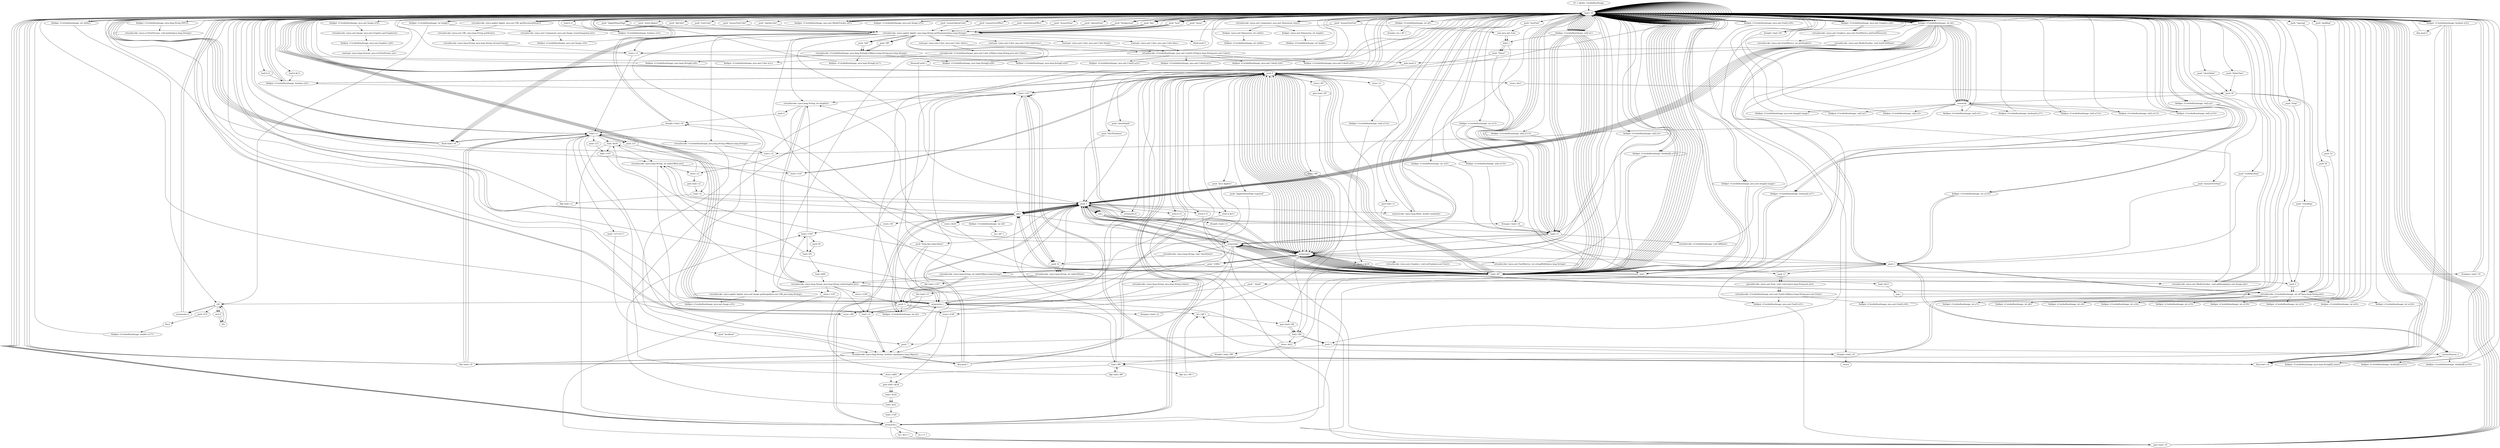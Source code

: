 digraph "" {
    "r0 := @this: CerebellumImage"
    "load.r r0"
    "r0 := @this: CerebellumImage"->"load.r r0";
    "load.r r0"->"load.r r0";
    "virtualinvoke <java.awt.Component: java.awt.Dimension size()>"
    "load.r r0"->"virtualinvoke <java.awt.Component: java.awt.Dimension size()>";
    "fieldget <java.awt.Dimension: int width>"
    "virtualinvoke <java.awt.Component: java.awt.Dimension size()>"->"fieldget <java.awt.Dimension: int width>";
    "fieldput <CerebellumImage: int width>"
    "fieldget <java.awt.Dimension: int width>"->"fieldput <CerebellumImage: int width>";
    "fieldput <CerebellumImage: int width>"->"load.r r0";
    "load.r r0"->"load.r r0";
    "load.r r0"->"virtualinvoke <java.awt.Component: java.awt.Dimension size()>";
    "fieldget <java.awt.Dimension: int height>"
    "virtualinvoke <java.awt.Component: java.awt.Dimension size()>"->"fieldget <java.awt.Dimension: int height>";
    "fieldput <CerebellumImage: int height>"
    "fieldget <java.awt.Dimension: int height>"->"fieldput <CerebellumImage: int height>";
    "fieldput <CerebellumImage: int height>"->"load.r r0";
    "load.r r0"->"load.r r0";
    "load.r r0"->"load.r r0";
    "fieldget <CerebellumImage: int width>"
    "load.r r0"->"fieldget <CerebellumImage: int width>";
    "fieldget <CerebellumImage: int width>"->"load.r r0";
    "fieldget <CerebellumImage: int height>"
    "load.r r0"->"fieldget <CerebellumImage: int height>";
    "virtualinvoke <java.awt.Component: java.awt.Image createImage(int,int)>"
    "fieldget <CerebellumImage: int height>"->"virtualinvoke <java.awt.Component: java.awt.Image createImage(int,int)>";
    "fieldput <CerebellumImage: java.awt.Image a19>"
    "virtualinvoke <java.awt.Component: java.awt.Image createImage(int,int)>"->"fieldput <CerebellumImage: java.awt.Image a19>";
    "fieldput <CerebellumImage: java.awt.Image a19>"->"load.r r0";
    "load.r r0"->"load.r r0";
    "fieldget <CerebellumImage: java.awt.Image a19>"
    "load.r r0"->"fieldget <CerebellumImage: java.awt.Image a19>";
    "virtualinvoke <java.awt.Image: java.awt.Graphics getGraphics()>"
    "fieldget <CerebellumImage: java.awt.Image a19>"->"virtualinvoke <java.awt.Image: java.awt.Graphics getGraphics()>";
    "fieldput <CerebellumImage: java.awt.Graphics a20>"
    "virtualinvoke <java.awt.Image: java.awt.Graphics getGraphics()>"->"fieldput <CerebellumImage: java.awt.Graphics a20>";
    "staticget <java.lang.System: java.io.PrintStream out>"
    "fieldput <CerebellumImage: java.awt.Graphics a20>"->"staticget <java.lang.System: java.io.PrintStream out>";
    "staticget <java.lang.System: java.io.PrintStream out>"->"load.r r0";
    "fieldget <CerebellumImage: java.lang.String INFO>"
    "load.r r0"->"fieldget <CerebellumImage: java.lang.String INFO>";
    "virtualinvoke <java.io.PrintStream: void println(java.lang.String)>"
    "fieldget <CerebellumImage: java.lang.String INFO>"->"virtualinvoke <java.io.PrintStream: void println(java.lang.String)>";
    "virtualinvoke <java.io.PrintStream: void println(java.lang.String)>"->"load.r r0";
    "virtualinvoke <java.applet.Applet: java.net.URL getDocumentBase()>"
    "load.r r0"->"virtualinvoke <java.applet.Applet: java.net.URL getDocumentBase()>";
    "virtualinvoke <java.net.URL: java.lang.String getHost()>"
    "virtualinvoke <java.applet.Applet: java.net.URL getDocumentBase()>"->"virtualinvoke <java.net.URL: java.lang.String getHost()>";
    "virtualinvoke <java.lang.String: java.lang.String toLowerCase()>"
    "virtualinvoke <java.net.URL: java.lang.String getHost()>"->"virtualinvoke <java.lang.String: java.lang.String toLowerCase()>";
    "store.r r1"
    "virtualinvoke <java.lang.String: java.lang.String toLowerCase()>"->"store.r r1";
    "load.r r1"
    "store.r r1"->"load.r r1";
    "ifnull load.r r0"
    "load.r r1"->"ifnull load.r r0";
    "ifnull load.r r0"->"load.r r1";
    "push \"localhost\""
    "load.r r1"->"push \"localhost\"";
    "virtualinvoke <java.lang.String: boolean equals(java.lang.Object)>"
    "push \"localhost\""->"virtualinvoke <java.lang.String: boolean equals(java.lang.Object)>";
    "ifne load.r r0"
    "virtualinvoke <java.lang.String: boolean equals(java.lang.Object)>"->"ifne load.r r0";
    "ifne load.r r0"->"load.r r1";
    "push \"127.0.0.1\""
    "load.r r1"->"push \"127.0.0.1\"";
    "push \"127.0.0.1\""->"virtualinvoke <java.lang.String: boolean equals(java.lang.Object)>";
    "virtualinvoke <java.lang.String: boolean equals(java.lang.Object)>"->"ifne load.r r0";
    "ifne load.r r0"->"load.r r1";
    "push \"\""
    "load.r r1"->"push \"\"";
    "push \"\""->"virtualinvoke <java.lang.String: boolean equals(java.lang.Object)>";
    "ifeq load.r r0"
    "virtualinvoke <java.lang.String: boolean equals(java.lang.Object)>"->"ifeq load.r r0";
    "ifeq load.r r0"->"load.r r0";
    "push 0"
    "load.r r0"->"push 0";
    "fieldput <CerebellumImage: boolean a32>"
    "push 0"->"fieldput <CerebellumImage: boolean a32>";
    "fieldput <CerebellumImage: boolean a32>"->"load.r r0";
    "push \"key\""
    "load.r r0"->"push \"key\"";
    "virtualinvoke <java.applet.Applet: java.lang.String getParameter(java.lang.String)>"
    "push \"key\""->"virtualinvoke <java.applet.Applet: java.lang.String getParameter(java.lang.String)>";
    "virtualinvoke <java.applet.Applet: java.lang.String getParameter(java.lang.String)>"->"ifnull load.r r0";
    "ifnull load.r r0"->"load.r r0";
    "load.r r0"->"load.r r1";
    "virtualinvoke <CerebellumImage: java.lang.String a98(java.lang.String)>"
    "load.r r1"->"virtualinvoke <CerebellumImage: java.lang.String a98(java.lang.String)>";
    "store.r r2"
    "virtualinvoke <CerebellumImage: java.lang.String a98(java.lang.String)>"->"store.r r2";
    "store.r r2"->"load.r r0";
    "load.r r0"->"push \"key\"";
    "push \"key\""->"virtualinvoke <java.applet.Applet: java.lang.String getParameter(java.lang.String)>";
    "store.r r147"
    "virtualinvoke <java.applet.Applet: java.lang.String getParameter(java.lang.String)>"->"store.r r147";
    "goto load.r r0"
    "store.r r147"->"goto load.r r0";
    "goto load.r r0"->"load.r r0";
    "fieldget <CerebellumImage: boolean a32>"
    "load.r r0"->"fieldget <CerebellumImage: boolean a32>";
    "fieldget <CerebellumImage: boolean a32>"->"ifeq load.r r0";
    "load.r r147"
    "ifeq load.r r0"->"load.r r147";
    "push 32"
    "load.r r147"->"push 32";
    "virtualinvoke <java.lang.String: int indexOf(int)>"
    "push 32"->"virtualinvoke <java.lang.String: int indexOf(int)>";
    "ifgt load.r r147"
    "virtualinvoke <java.lang.String: int indexOf(int)>"->"ifgt load.r r147";
    "ifgt load.r r147"->"load.r r0";
    "load.r r0"->"fieldget <CerebellumImage: boolean a32>";
    "fieldget <CerebellumImage: boolean a32>"->"ifeq load.r r0";
    "ifeq load.r r0"->"load.r r147";
    "load.r r2"
    "load.r r147"->"load.r r2";
    "load.r r2"->"virtualinvoke <java.lang.String: boolean equals(java.lang.Object)>";
    "ifeq push 1"
    "virtualinvoke <java.lang.String: boolean equals(java.lang.Object)>"->"ifeq push 1";
    "ifeq push 1"->"push 0";
    "store.b r2"
    "push 0"->"store.b r2";
    "store.b r2"->"goto load.r r0";
    "goto load.r r0"->"load.r r0";
    "load.b r2"
    "load.r r0"->"load.b r2";
    "load.b r2"->"fieldput <CerebellumImage: boolean a32>";
    "fieldput <CerebellumImage: boolean a32>"->"load.r r0";
    "load.r r0"->"fieldget <CerebellumImage: boolean a32>";
    "fieldget <CerebellumImage: boolean a32>"->"ifeq load.r r0";
    "ifeq load.r r0"->"load.r r0";
    "push \"host\""
    "load.r r0"->"push \"host\"";
    "push \"host\""->"virtualinvoke <java.applet.Applet: java.lang.String getParameter(java.lang.String)>";
    "virtualinvoke <java.applet.Applet: java.lang.String getParameter(java.lang.String)>"->"ifnull load.r r0";
    "ifnull load.r r0"->"load.r r0";
    "load.r r0"->"push \"host\"";
    "push \"host\""->"virtualinvoke <java.applet.Applet: java.lang.String getParameter(java.lang.String)>";
    "virtualinvoke <java.lang.String: int length()>"
    "virtualinvoke <java.applet.Applet: java.lang.String getParameter(java.lang.String)>"->"virtualinvoke <java.lang.String: int length()>";
    "push 4"
    "virtualinvoke <java.lang.String: int length()>"->"push 4";
    "ifcmple.i load.r r0"
    "push 4"->"ifcmple.i load.r r0";
    "ifcmple.i load.r r0"->"load.r r1";
    "load.r r1"->"load.r r0";
    "load.r r0"->"push \"host\"";
    "push \"host\""->"virtualinvoke <java.applet.Applet: java.lang.String getParameter(java.lang.String)>";
    "virtualinvoke <java.lang.String: int indexOf(java.lang.String)>"
    "virtualinvoke <java.applet.Applet: java.lang.String getParameter(java.lang.String)>"->"virtualinvoke <java.lang.String: int indexOf(java.lang.String)>";
    "push -1"
    "virtualinvoke <java.lang.String: int indexOf(java.lang.String)>"->"push -1";
    "push -1"->"ifcmple.i load.r r0";
    "ifcmple.i load.r r0"->"load.r r0";
    "load.r r0"->"push \"key\"";
    "push \"key\""->"virtualinvoke <java.applet.Applet: java.lang.String getParameter(java.lang.String)>";
    "virtualinvoke <java.applet.Applet: java.lang.String getParameter(java.lang.String)>"->"load.r r0";
    "load.r r0"->"load.r r0";
    "load.r r0"->"push \"host\"";
    "push \"host\""->"virtualinvoke <java.applet.Applet: java.lang.String getParameter(java.lang.String)>";
    "virtualinvoke <java.applet.Applet: java.lang.String getParameter(java.lang.String)>"->"virtualinvoke <CerebellumImage: java.lang.String a98(java.lang.String)>";
    "virtualinvoke <CerebellumImage: java.lang.String a98(java.lang.String)>"->"virtualinvoke <java.lang.String: boolean equals(java.lang.Object)>";
    "virtualinvoke <java.lang.String: boolean equals(java.lang.Object)>"->"ifeq load.r r0";
    "ifeq load.r r0"->"load.r r0";
    "load.r r0"->"push 0";
    "push 0"->"fieldput <CerebellumImage: boolean a32>";
    "fieldput <CerebellumImage: boolean a32>"->"load.r r0";
    "push \"menu\""
    "load.r r0"->"push \"menu\"";
    "push \"menu\""->"virtualinvoke <java.applet.Applet: java.lang.String getParameter(java.lang.String)>";
    "virtualinvoke <java.applet.Applet: java.lang.String getParameter(java.lang.String)>"->"store.r r1";
    "store.r r1"->"load.r r0";
    "load.r r0"->"push -1";
    "fieldput <CerebellumImage: int a4>"
    "push -1"->"fieldput <CerebellumImage: int a4>";
    "fieldput <CerebellumImage: int a4>"->"push 0";
    "store.i r2"
    "push 0"->"store.i r2";
    "goto load.i r2"
    "store.i r2"->"goto load.i r2";
    "load.i r2"
    "goto load.i r2"->"load.i r2";
    "ifge load.r r1"
    "load.i r2"->"ifge load.r r1";
    "ifge load.r r1"->"load.r r0";
    "load.r r0"->"fieldget <CerebellumImage: boolean a32>";
    "fieldget <CerebellumImage: boolean a32>"->"ifeq load.r r0";
    "ifeq load.r r0"->"load.r r0";
    "load.r r0"->"load.r r0";
    "fieldget <CerebellumImage: int a4>"
    "load.r r0"->"fieldget <CerebellumImage: int a4>";
    "push 1"
    "fieldget <CerebellumImage: int a4>"->"push 1";
    "add.i"
    "push 1"->"add.i";
    "add.i"->"fieldput <CerebellumImage: int a4>";
    "fieldput <CerebellumImage: int a4>"->"load.r r0";
    "load.r r0"->"load.r r0";
    "load.r r0"->"fieldget <CerebellumImage: int a4>";
    "push 3"
    "fieldget <CerebellumImage: int a4>"->"push 3";
    "newmultiarray 2"
    "push 3"->"newmultiarray 2";
    "fieldput <CerebellumImage: java.lang.String[][] menu>"
    "newmultiarray 2"->"fieldput <CerebellumImage: java.lang.String[][] menu>";
    "fieldput <CerebellumImage: java.lang.String[][] menu>"->"load.r r0";
    "load.r r0"->"load.r r0";
    "load.r r0"->"fieldget <CerebellumImage: int a4>";
    "newarray"
    "fieldget <CerebellumImage: int a4>"->"newarray";
    "fieldput <CerebellumImage: java.awt.Image[] image>"
    "newarray"->"fieldput <CerebellumImage: java.awt.Image[] image>";
    "fieldput <CerebellumImage: java.awt.Image[] image>"->"load.r r0";
    "load.r r0"->"load.r r0";
    "load.r r0"->"fieldget <CerebellumImage: int a4>";
    "fieldget <CerebellumImage: int a4>"->"newarray";
    "fieldput <CerebellumImage: int[] a2>"
    "newarray"->"fieldput <CerebellumImage: int[] a2>";
    "fieldput <CerebellumImage: int[] a2>"->"load.r r0";
    "load.r r0"->"load.r r0";
    "load.r r0"->"fieldget <CerebellumImage: int a4>";
    "fieldget <CerebellumImage: int a4>"->"newarray";
    "fieldput <CerebellumImage: int[] a3>"
    "newarray"->"fieldput <CerebellumImage: int[] a3>";
    "fieldput <CerebellumImage: int[] a3>"->"load.r r0";
    "load.r r0"->"load.r r0";
    "load.r r0"->"fieldget <CerebellumImage: int a4>";
    "fieldget <CerebellumImage: int a4>"->"newarray";
    "fieldput <CerebellumImage: int[] a1>"
    "newarray"->"fieldput <CerebellumImage: int[] a1>";
    "fieldput <CerebellumImage: int[] a1>"->"load.r r0";
    "load.r r0"->"load.r r0";
    "load.r r0"->"fieldget <CerebellumImage: int a4>";
    "fieldget <CerebellumImage: int a4>"->"newarray";
    "fieldput <CerebellumImage: boolean[] a17>"
    "newarray"->"fieldput <CerebellumImage: boolean[] a17>";
    "fieldput <CerebellumImage: boolean[] a17>"->"load.r r0";
    "load.r r0"->"load.r r0";
    "load.r r0"->"fieldget <CerebellumImage: int a4>";
    "push 2"
    "fieldget <CerebellumImage: int a4>"->"push 2";
    "push 2"->"newmultiarray 2";
    "fieldput <CerebellumImage: double[][] a115>"
    "newmultiarray 2"->"fieldput <CerebellumImage: double[][] a115>";
    "fieldput <CerebellumImage: double[][] a115>"->"load.r r0";
    "load.r r0"->"load.r r0";
    "load.r r0"->"fieldget <CerebellumImage: int a4>";
    "fieldget <CerebellumImage: int a4>"->"push 2";
    "push 2"->"newmultiarray 2";
    "fieldput <CerebellumImage: double[][] a116>"
    "newmultiarray 2"->"fieldput <CerebellumImage: double[][] a116>";
    "fieldput <CerebellumImage: double[][] a116>"->"load.r r0";
    "load.r r0"->"load.r r0";
    "load.r r0"->"fieldget <CerebellumImage: int a4>";
    "fieldget <CerebellumImage: int a4>"->"newarray";
    "fieldput <CerebellumImage: int[] a112>"
    "newarray"->"fieldput <CerebellumImage: int[] a112>";
    "fieldput <CerebellumImage: int[] a112>"->"load.r r0";
    "load.r r0"->"load.r r0";
    "load.r r0"->"fieldget <CerebellumImage: int a4>";
    "fieldget <CerebellumImage: int a4>"->"newarray";
    "fieldput <CerebellumImage: int[] a113>"
    "newarray"->"fieldput <CerebellumImage: int[] a113>";
    "fieldput <CerebellumImage: int[] a113>"->"load.r r0";
    "load.r r0"->"load.r r0";
    "load.r r0"->"fieldget <CerebellumImage: int a4>";
    "fieldget <CerebellumImage: int a4>"->"newarray";
    "fieldput <CerebellumImage: int[] a114>"
    "newarray"->"fieldput <CerebellumImage: int[] a114>";
    "fieldput <CerebellumImage: int[] a114>"->"load.r r0";
    "load.r r0"->"fieldget <CerebellumImage: boolean a32>";
    "ifeq push 0"
    "fieldget <CerebellumImage: boolean a32>"->"ifeq push 0";
    "ifeq push 0"->"load.r r0";
    "fieldget <CerebellumImage: java.lang.String[][] menu>"
    "load.r r0"->"fieldget <CerebellumImage: java.lang.String[][] menu>";
    "fieldget <CerebellumImage: java.lang.String[][] menu>"->"load.r r0";
    "load.r r0"->"fieldget <CerebellumImage: int a4>";
    "fieldget <CerebellumImage: int a4>"->"push 1";
    "sub.i"
    "push 1"->"sub.i";
    "arrayread.r"
    "sub.i"->"arrayread.r";
    "arrayread.r"->"push 0";
    "push \"Java Applets\""
    "push 0"->"push \"Java Applets\"";
    "arraywrite.r"
    "push \"Java Applets\""->"arraywrite.r";
    "arraywrite.r"->"load.r r0";
    "load.r r0"->"fieldget <CerebellumImage: java.lang.String[][] menu>";
    "fieldget <CerebellumImage: java.lang.String[][] menu>"->"load.r r0";
    "load.r r0"->"fieldget <CerebellumImage: int a4>";
    "fieldget <CerebellumImage: int a4>"->"push 1";
    "push 1"->"sub.i";
    "sub.i"->"arrayread.r";
    "arrayread.r"->"push 1";
    "push \"http://go.to/javabase\""
    "push 1"->"push \"http://go.to/javabase\"";
    "push \"http://go.to/javabase\""->"arraywrite.r";
    "arraywrite.r"->"load.r r0";
    "load.r r0"->"fieldget <CerebellumImage: java.lang.String[][] menu>";
    "fieldget <CerebellumImage: java.lang.String[][] menu>"->"load.r r0";
    "load.r r0"->"fieldget <CerebellumImage: int a4>";
    "fieldget <CerebellumImage: int a4>"->"push 1";
    "push 1"->"sub.i";
    "sub.i"->"arrayread.r";
    "arrayread.r"->"push 2";
    "push \"_blank\""
    "push 2"->"push \"_blank\"";
    "push \"_blank\""->"arraywrite.r";
    "arraywrite.r"->"push 0";
    "store.i r147"
    "push 0"->"store.i r147";
    "store.i r147"->"push 0";
    "store.i $z11"
    "push 0"->"store.i $z11";
    "push 20"
    "store.i $z11"->"push 20";
    "push 20"->"newarray";
    "newarray"->"store.r r2";
    "store.r r2"->"push 0";
    "store.i i87"
    "push 0"->"store.i i87";
    "goto load.i i87"
    "store.i i87"->"goto load.i i87";
    "load.i i87"
    "goto load.i i87"->"load.i i87";
    "load.i i87"->"load.r r0";
    "load.r r0"->"fieldget <CerebellumImage: int a4>";
    "ifcmplt.i load.i i87"
    "fieldget <CerebellumImage: int a4>"->"ifcmplt.i load.i i87";
    "ifcmplt.i load.i i87"->"load.r r0";
    "push \"AppletHomePage\""
    "load.r r0"->"push \"AppletHomePage\"";
    "push \"AppletHomePage\""->"virtualinvoke <java.applet.Applet: java.lang.String getParameter(java.lang.String)>";
    "virtualinvoke <java.applet.Applet: java.lang.String getParameter(java.lang.String)>"->"ifnull load.r r0";
    "ifnull load.r r0"->"load.r r0";
    "load.r r0"->"push \"AppletHomePage\"";
    "push \"AppletHomePage\""->"virtualinvoke <java.applet.Applet: java.lang.String getParameter(java.lang.String)>";
    "virtualinvoke <java.applet.Applet: java.lang.String getParameter(java.lang.String)>"->"push \"http://go.to/javabase\"";
    "push \"http://go.to/javabase\""->"virtualinvoke <java.lang.String: boolean equals(java.lang.Object)>";
    "virtualinvoke <java.lang.String: boolean equals(java.lang.Object)>"->"ifne load.r r0";
    "ifne load.r r0"->"load.r r0";
    "load.r r0"->"fieldget <CerebellumImage: java.lang.String[][] menu>";
    "fieldget <CerebellumImage: java.lang.String[][] menu>"->"push 0";
    "push 0"->"arrayread.r";
    "arrayread.r"->"push 0";
    "push \"AppletHomePage required\""
    "push 0"->"push \"AppletHomePage required\"";
    "push \"AppletHomePage required\""->"arraywrite.r";
    "arraywrite.r"->"load.r r0";
    "push \"autoCollapse\""
    "load.r r0"->"push \"autoCollapse\"";
    "push \"autoCollapse\""->"virtualinvoke <java.applet.Applet: java.lang.String getParameter(java.lang.String)>";
    "ifnonnull push 1"
    "virtualinvoke <java.applet.Applet: java.lang.String getParameter(java.lang.String)>"->"ifnonnull push 1";
    "ifnonnull push 1"->"push 0";
    "store.b r1"
    "push 0"->"store.b r1";
    "store.b r1"->"goto load.r r0";
    "goto load.r r0"->"load.r r0";
    "load.b r1"
    "load.r r0"->"load.b r1";
    "fieldput <CerebellumImage: boolean a33>"
    "load.b r1"->"fieldput <CerebellumImage: boolean a33>";
    "fieldput <CerebellumImage: boolean a33>"->"load.r r0";
    "load.r r0"->"load.r r0";
    "load.r r0"->"load.r r0";
    "push \"bgColor\""
    "load.r r0"->"push \"bgColor\"";
    "push \"bgColor\""->"virtualinvoke <java.applet.Applet: java.lang.String getParameter(java.lang.String)>";
    "staticget <java.awt.Color: java.awt.Color white>"
    "virtualinvoke <java.applet.Applet: java.lang.String getParameter(java.lang.String)>"->"staticget <java.awt.Color: java.awt.Color white>";
    "virtualinvoke <CerebellumImage: java.awt.Color a50(java.lang.String,java.awt.Color)>"
    "staticget <java.awt.Color: java.awt.Color white>"->"virtualinvoke <CerebellumImage: java.awt.Color a50(java.lang.String,java.awt.Color)>";
    "fieldput <CerebellumImage: java.awt.Color a21>"
    "virtualinvoke <CerebellumImage: java.awt.Color a50(java.lang.String,java.awt.Color)>"->"fieldput <CerebellumImage: java.awt.Color a21>";
    "fieldput <CerebellumImage: java.awt.Color a21>"->"load.r r0";
    "load.r r0"->"load.r r0";
    "load.r r0"->"load.r r0";
    "push \"textColor\""
    "load.r r0"->"push \"textColor\"";
    "push \"textColor\""->"virtualinvoke <java.applet.Applet: java.lang.String getParameter(java.lang.String)>";
    "staticget <java.awt.Color: java.awt.Color black>"
    "virtualinvoke <java.applet.Applet: java.lang.String getParameter(java.lang.String)>"->"staticget <java.awt.Color: java.awt.Color black>";
    "virtualinvoke <CerebellumImage: java.awt.Color[] a55(java.lang.String,java.awt.Color)>"
    "staticget <java.awt.Color: java.awt.Color black>"->"virtualinvoke <CerebellumImage: java.awt.Color[] a55(java.lang.String,java.awt.Color)>";
    "fieldput <CerebellumImage: java.awt.Color[] a22>"
    "virtualinvoke <CerebellumImage: java.awt.Color[] a55(java.lang.String,java.awt.Color)>"->"fieldput <CerebellumImage: java.awt.Color[] a22>";
    "fieldput <CerebellumImage: java.awt.Color[] a22>"->"load.r r0";
    "load.r r0"->"load.r r0";
    "load.r r0"->"load.r r0";
    "push \"mouseTextColor\""
    "load.r r0"->"push \"mouseTextColor\"";
    "push \"mouseTextColor\""->"virtualinvoke <java.applet.Applet: java.lang.String getParameter(java.lang.String)>";
    "staticget <java.awt.Color: java.awt.Color blue>"
    "virtualinvoke <java.applet.Applet: java.lang.String getParameter(java.lang.String)>"->"staticget <java.awt.Color: java.awt.Color blue>";
    "staticget <java.awt.Color: java.awt.Color blue>"->"virtualinvoke <CerebellumImage: java.awt.Color[] a55(java.lang.String,java.awt.Color)>";
    "fieldput <CerebellumImage: java.awt.Color[] a23>"
    "virtualinvoke <CerebellumImage: java.awt.Color[] a55(java.lang.String,java.awt.Color)>"->"fieldput <CerebellumImage: java.awt.Color[] a23>";
    "fieldput <CerebellumImage: java.awt.Color[] a23>"->"load.r r0";
    "load.r r0"->"load.r r0";
    "load.r r0"->"load.r r0";
    "push \"optionColor\""
    "load.r r0"->"push \"optionColor\"";
    "push \"optionColor\""->"virtualinvoke <java.applet.Applet: java.lang.String getParameter(java.lang.String)>";
    "staticget <java.awt.Color: java.awt.Color lightGray>"
    "virtualinvoke <java.applet.Applet: java.lang.String getParameter(java.lang.String)>"->"staticget <java.awt.Color: java.awt.Color lightGray>";
    "staticget <java.awt.Color: java.awt.Color lightGray>"->"virtualinvoke <CerebellumImage: java.awt.Color[] a55(java.lang.String,java.awt.Color)>";
    "fieldput <CerebellumImage: java.awt.Color[] a24>"
    "virtualinvoke <CerebellumImage: java.awt.Color[] a55(java.lang.String,java.awt.Color)>"->"fieldput <CerebellumImage: java.awt.Color[] a24>";
    "fieldput <CerebellumImage: java.awt.Color[] a24>"->"load.r r0";
    "load.r r0"->"load.r r0";
    "load.r r0"->"load.r r0";
    "push \"mouseOptionColor\""
    "load.r r0"->"push \"mouseOptionColor\"";
    "push \"mouseOptionColor\""->"virtualinvoke <java.applet.Applet: java.lang.String getParameter(java.lang.String)>";
    "virtualinvoke <java.applet.Applet: java.lang.String getParameter(java.lang.String)>"->"staticget <java.awt.Color: java.awt.Color white>";
    "staticget <java.awt.Color: java.awt.Color white>"->"virtualinvoke <CerebellumImage: java.awt.Color[] a55(java.lang.String,java.awt.Color)>";
    "fieldput <CerebellumImage: java.awt.Color[] a25>"
    "virtualinvoke <CerebellumImage: java.awt.Color[] a55(java.lang.String,java.awt.Color)>"->"fieldput <CerebellumImage: java.awt.Color[] a25>";
    "fieldput <CerebellumImage: java.awt.Color[] a25>"->"load.r r0";
    "load.r r0"->"load.r r0";
    "load.r r0"->"load.r r0";
    "push \"mouseOverEffect\""
    "load.r r0"->"push \"mouseOverEffect\"";
    "push \"mouseOverEffect\""->"virtualinvoke <java.applet.Applet: java.lang.String getParameter(java.lang.String)>";
    "push \"left\""
    "virtualinvoke <java.applet.Applet: java.lang.String getParameter(java.lang.String)>"->"push \"left\"";
    "virtualinvoke <CerebellumImage: java.lang.String[] a58(java.lang.String,java.lang.String)>"
    "push \"left\""->"virtualinvoke <CerebellumImage: java.lang.String[] a58(java.lang.String,java.lang.String)>";
    "fieldput <CerebellumImage: java.lang.String[] a26>"
    "virtualinvoke <CerebellumImage: java.lang.String[] a58(java.lang.String,java.lang.String)>"->"fieldput <CerebellumImage: java.lang.String[] a26>";
    "fieldput <CerebellumImage: java.lang.String[] a26>"->"load.r r0";
    "load.r r0"->"load.r r0";
    "load.r r0"->"load.r r0";
    "push \"showOptionEffect\""
    "load.r r0"->"push \"showOptionEffect\"";
    "push \"showOptionEffect\""->"virtualinvoke <java.applet.Applet: java.lang.String getParameter(java.lang.String)>";
    "virtualinvoke <java.applet.Applet: java.lang.String getParameter(java.lang.String)>"->"push \"left\"";
    "push \"left\""->"virtualinvoke <CerebellumImage: java.lang.String[] a58(java.lang.String,java.lang.String)>";
    "fieldput <CerebellumImage: java.lang.String[] a27>"
    "virtualinvoke <CerebellumImage: java.lang.String[] a58(java.lang.String,java.lang.String)>"->"fieldput <CerebellumImage: java.lang.String[] a27>";
    "fieldput <CerebellumImage: java.lang.String[] a27>"->"load.r r0";
    "load.r r0"->"load.r r0";
    "load.r r0"->"load.r r0";
    "push \"mouseDraw\""
    "load.r r0"->"push \"mouseDraw\"";
    "push \"mouseDraw\""->"virtualinvoke <java.applet.Applet: java.lang.String getParameter(java.lang.String)>";
    "push \"fill\""
    "virtualinvoke <java.applet.Applet: java.lang.String getParameter(java.lang.String)>"->"push \"fill\"";
    "push \"fill\""->"virtualinvoke <CerebellumImage: java.lang.String[] a58(java.lang.String,java.lang.String)>";
    "fieldput <CerebellumImage: java.lang.String[] a28>"
    "virtualinvoke <CerebellumImage: java.lang.String[] a58(java.lang.String,java.lang.String)>"->"fieldput <CerebellumImage: java.lang.String[] a28>";
    "fieldput <CerebellumImage: java.lang.String[] a28>"->"load.r r0";
    "load.r r0"->"load.r r0";
    "load.r r0"->"load.r r0";
    "push \"optionDraw\""
    "load.r r0"->"push \"optionDraw\"";
    "push \"optionDraw\""->"virtualinvoke <java.applet.Applet: java.lang.String getParameter(java.lang.String)>";
    "virtualinvoke <java.applet.Applet: java.lang.String getParameter(java.lang.String)>"->"push \"fill\"";
    "push \"fill\""->"virtualinvoke <CerebellumImage: java.lang.String[] a58(java.lang.String,java.lang.String)>";
    "fieldput <CerebellumImage: java.lang.String[] a29>"
    "virtualinvoke <CerebellumImage: java.lang.String[] a58(java.lang.String,java.lang.String)>"->"fieldput <CerebellumImage: java.lang.String[] a29>";
    "fieldput <CerebellumImage: java.lang.String[] a29>"->"load.r r0";
    "load.r r0"->"load.r r0";
    "push \"delayTime\""
    "load.r r0"->"push \"delayTime\"";
    "push \"delayTime\""->"push 20";
    "virtualinvoke <CerebellumImage: int a47(java.lang.String,int)>"
    "push 20"->"virtualinvoke <CerebellumImage: int a47(java.lang.String,int)>";
    "fieldput <CerebellumImage: int a7>"
    "virtualinvoke <CerebellumImage: int a47(java.lang.String,int)>"->"fieldput <CerebellumImage: int a7>";
    "fieldput <CerebellumImage: int a7>"->"load.r r0";
    "load.r r0"->"load.r r0";
    "push \"visibilityStep\""
    "load.r r0"->"push \"visibilityStep\"";
    "push \"visibilityStep\""->"push 2";
    "push 2"->"virtualinvoke <CerebellumImage: int a47(java.lang.String,int)>";
    "fieldput <CerebellumImage: int a8>"
    "virtualinvoke <CerebellumImage: int a47(java.lang.String,int)>"->"fieldput <CerebellumImage: int a8>";
    "fieldput <CerebellumImage: int a8>"->"load.r r0";
    "load.r r0"->"load.r r0";
    "push \"mouseOverStep\""
    "load.r r0"->"push \"mouseOverStep\"";
    "push \"mouseOverStep\""->"push 2";
    "push 2"->"virtualinvoke <CerebellumImage: int a47(java.lang.String,int)>";
    "fieldput <CerebellumImage: int a9>"
    "virtualinvoke <CerebellumImage: int a47(java.lang.String,int)>"->"fieldput <CerebellumImage: int a9>";
    "fieldput <CerebellumImage: int a9>"->"load.r r0";
    "load.r r0"->"load.r r0";
    "push \"showDelay\""
    "load.r r0"->"push \"showDelay\"";
    "push \"showDelay\""->"push 20";
    "push 20"->"virtualinvoke <CerebellumImage: int a47(java.lang.String,int)>";
    "fieldput <CerebellumImage: int a14>"
    "virtualinvoke <CerebellumImage: int a47(java.lang.String,int)>"->"fieldput <CerebellumImage: int a14>";
    "fieldput <CerebellumImage: int a14>"->"load.r r0";
    "load.r r0"->"load.r r0";
    "push \"rounding\""
    "load.r r0"->"push \"rounding\"";
    "push 5"
    "push \"rounding\""->"push 5";
    "push 5"->"virtualinvoke <CerebellumImage: int a47(java.lang.String,int)>";
    "fieldput <CerebellumImage: int a15>"
    "virtualinvoke <CerebellumImage: int a47(java.lang.String,int)>"->"fieldput <CerebellumImage: int a15>";
    "fieldput <CerebellumImage: int a15>"->"load.r r0";
    "load.r r0"->"load.r r0";
    "push \"padding\""
    "load.r r0"->"push \"padding\"";
    "push 10"
    "push \"padding\""->"push 10";
    "push 10"->"virtualinvoke <CerebellumImage: int a47(java.lang.String,int)>";
    "fieldput <CerebellumImage: int a119>"
    "virtualinvoke <CerebellumImage: int a47(java.lang.String,int)>"->"fieldput <CerebellumImage: int a119>";
    "fieldput <CerebellumImage: int a119>"->"load.r r0";
    "load.r r0"->"load.r r0";
    "push \"showDepth\""
    "load.r r0"->"push \"showDepth\"";
    "push \"showDepth\""->"push 1";
    "push 1"->"virtualinvoke <CerebellumImage: int a47(java.lang.String,int)>";
    "fieldput <CerebellumImage: int a13>"
    "virtualinvoke <CerebellumImage: int a47(java.lang.String,int)>"->"fieldput <CerebellumImage: int a13>";
    "fieldput <CerebellumImage: int a13>"->"load.r r0";
    "load.r r0"->"load.r r0";
    "push \"spacing\""
    "load.r r0"->"push \"spacing\"";
    "push 50"
    "push \"spacing\""->"push 50";
    "push 50"->"virtualinvoke <CerebellumImage: int a47(java.lang.String,int)>";
    "fieldput <CerebellumImage: int a10>"
    "virtualinvoke <CerebellumImage: int a47(java.lang.String,int)>"->"fieldput <CerebellumImage: int a10>";
    "fieldput <CerebellumImage: int a10>"->"load.r r0";
    "load.r r0"->"load.r r0";
    "push \"drag\""
    "load.r r0"->"push \"drag\"";
    "push \"drag\""->"push 5";
    "push 5"->"virtualinvoke <CerebellumImage: int a47(java.lang.String,int)>";
    "i2d"
    "virtualinvoke <CerebellumImage: int a47(java.lang.String,int)>"->"i2d";
    "push 10.0"
    "i2d"->"push 10.0";
    "div.d"
    "push 10.0"->"div.d";
    "fieldput <CerebellumImage: double a117>"
    "div.d"->"fieldput <CerebellumImage: double a117>";
    "fieldput <CerebellumImage: double a117>"->"load.r r0";
    "load.r r0"->"load.r r0";
    "push \"lineThickness\""
    "load.r r0"->"push \"lineThickness\"";
    "push \"lineThickness\""->"push 1";
    "push 1"->"virtualinvoke <CerebellumImage: int a47(java.lang.String,int)>";
    "fieldput <CerebellumImage: int a120>"
    "virtualinvoke <CerebellumImage: int a47(java.lang.String,int)>"->"fieldput <CerebellumImage: int a120>";
    "fieldput <CerebellumImage: int a120>"->"load.r r0";
    "load.r r0"->"load.r r0";
    "push \"textFont\""
    "load.r r0"->"push \"textFont\"";
    "new java.awt.Font"
    "push \"textFont\""->"new java.awt.Font";
    "dup1.r"
    "new java.awt.Font"->"dup1.r";
    "push \"Times\""
    "dup1.r"->"push \"Times\"";
    "push \"Times\""->"push 0";
    "push 12"
    "push 0"->"push 12";
    "specialinvoke <java.awt.Font: void <init>(java.lang.String,int,int)>"
    "push 12"->"specialinvoke <java.awt.Font: void <init>(java.lang.String,int,int)>";
    "virtualinvoke <CerebellumImage: java.awt.Font[] a64(java.lang.String,java.awt.Font)>"
    "specialinvoke <java.awt.Font: void <init>(java.lang.String,int,int)>"->"virtualinvoke <CerebellumImage: java.awt.Font[] a64(java.lang.String,java.awt.Font)>";
    "fieldput <CerebellumImage: java.awt.Font[] a30>"
    "virtualinvoke <CerebellumImage: java.awt.Font[] a64(java.lang.String,java.awt.Font)>"->"fieldput <CerebellumImage: java.awt.Font[] a30>";
    "fieldput <CerebellumImage: java.awt.Font[] a30>"->"load.r r0";
    "push \"mouseTextFont\""
    "load.r r0"->"push \"mouseTextFont\"";
    "push \"mouseTextFont\""->"virtualinvoke <java.applet.Applet: java.lang.String getParameter(java.lang.String)>";
    "virtualinvoke <java.applet.Applet: java.lang.String getParameter(java.lang.String)>"->"ifnull load.r r0";
    "ifnull load.r r0"->"load.r r0";
    "load.r r0"->"load.r r0";
    "load.r r0"->"push \"mouseTextFont\"";
    "push \"mouseTextFont\""->"new java.awt.Font";
    "new java.awt.Font"->"dup1.r";
    "dup1.r"->"push \"Times\"";
    "push \"Times\""->"push 2";
    "push 2"->"push 12";
    "push 12"->"specialinvoke <java.awt.Font: void <init>(java.lang.String,int,int)>";
    "specialinvoke <java.awt.Font: void <init>(java.lang.String,int,int)>"->"virtualinvoke <CerebellumImage: java.awt.Font[] a64(java.lang.String,java.awt.Font)>";
    "fieldput <CerebellumImage: java.awt.Font[] a31>"
    "virtualinvoke <CerebellumImage: java.awt.Font[] a64(java.lang.String,java.awt.Font)>"->"fieldput <CerebellumImage: java.awt.Font[] a31>";
    "fieldput <CerebellumImage: java.awt.Font[] a31>"->"goto load.r r0";
    "goto load.r r0"->"load.r r0";
    "push \"background\""
    "load.r r0"->"push \"background\"";
    "push \"background\""->"virtualinvoke <java.applet.Applet: java.lang.String getParameter(java.lang.String)>";
    "ifnull push 0"
    "virtualinvoke <java.applet.Applet: java.lang.String getParameter(java.lang.String)>"->"ifnull push 0";
    "ifnull push 0"->"load.r r0";
    "load.r r0"->"load.r r0";
    "load.r r0"->"load.r r0";
    "load.r r0"->"virtualinvoke <java.applet.Applet: java.net.URL getDocumentBase()>";
    "virtualinvoke <java.applet.Applet: java.net.URL getDocumentBase()>"->"load.r r0";
    "load.r r0"->"push \"background\"";
    "push \"background\""->"virtualinvoke <java.applet.Applet: java.lang.String getParameter(java.lang.String)>";
    "virtualinvoke <java.applet.Applet: java.awt.Image getImage(java.net.URL,java.lang.String)>"
    "virtualinvoke <java.applet.Applet: java.lang.String getParameter(java.lang.String)>"->"virtualinvoke <java.applet.Applet: java.awt.Image getImage(java.net.URL,java.lang.String)>";
    "fieldput <CerebellumImage: java.awt.Image a35>"
    "virtualinvoke <java.applet.Applet: java.awt.Image getImage(java.net.URL,java.lang.String)>"->"fieldput <CerebellumImage: java.awt.Image a35>";
    "fieldput <CerebellumImage: java.awt.Image a35>"->"load.r r0";
    "fieldget <CerebellumImage: java.awt.MediaTracker a45>"
    "load.r r0"->"fieldget <CerebellumImage: java.awt.MediaTracker a45>";
    "fieldget <CerebellumImage: java.awt.MediaTracker a45>"->"load.r r0";
    "fieldget <CerebellumImage: java.awt.Image a35>"
    "load.r r0"->"fieldget <CerebellumImage: java.awt.Image a35>";
    "fieldget <CerebellumImage: java.awt.Image a35>"->"load.r r0";
    "load.r r0"->"fieldget <CerebellumImage: int a4>";
    "virtualinvoke <java.awt.MediaTracker: void addImage(java.awt.Image,int)>"
    "fieldget <CerebellumImage: int a4>"->"virtualinvoke <java.awt.MediaTracker: void addImage(java.awt.Image,int)>";
    "virtualinvoke <java.awt.MediaTracker: void addImage(java.awt.Image,int)>"->"load.r r0";
    "load.r r0"->"fieldget <CerebellumImage: java.awt.MediaTracker a45>";
    "fieldget <CerebellumImage: java.awt.MediaTracker a45>"->"load.r r0";
    "load.r r0"->"fieldget <CerebellumImage: int a4>";
    "virtualinvoke <java.awt.MediaTracker: void waitForID(int)>"
    "fieldget <CerebellumImage: int a4>"->"virtualinvoke <java.awt.MediaTracker: void waitForID(int)>";
    "goto push 0"
    "virtualinvoke <java.awt.MediaTracker: void waitForID(int)>"->"goto push 0";
    "goto push 0"->"push 0";
    "store.i r1"
    "push 0"->"store.i r1";
    "goto load.i r1"
    "store.i r1"->"goto load.i r1";
    "load.i r1"
    "goto load.i r1"->"load.i r1";
    "load.i r1"->"load.r r0";
    "load.r r0"->"fieldget <CerebellumImage: int a4>";
    "ifcmplt.i load.r r0"
    "fieldget <CerebellumImage: int a4>"->"ifcmplt.i load.r r0";
    "return"
    "ifcmplt.i load.r r0"->"return";
    "ifcmplt.i load.r r0"->"load.r r0";
    "fieldget <CerebellumImage: int[] a1>"
    "load.r r0"->"fieldget <CerebellumImage: int[] a1>";
    "fieldget <CerebellumImage: int[] a1>"->"load.i r1";
    "arrayread.i"
    "load.i r1"->"arrayread.i";
    "arrayread.i"->"load.r r0";
    "fieldget <CerebellumImage: int a13>"
    "load.r r0"->"fieldget <CerebellumImage: int a13>";
    "ifcmpge.i load.r r0"
    "fieldget <CerebellumImage: int a13>"->"ifcmpge.i load.r r0";
    "ifcmpge.i load.r r0"->"load.i r1";
    "load.i r1"->"load.r r0";
    "load.r r0"->"fieldget <CerebellumImage: int a4>";
    "fieldget <CerebellumImage: int a4>"->"push 1";
    "push 1"->"sub.i";
    "sub.i"->"ifcmpge.i load.r r0";
    "ifcmpge.i load.r r0"->"load.r r0";
    "load.r r0"->"fieldget <CerebellumImage: int[] a1>";
    "fieldget <CerebellumImage: int[] a1>"->"load.i r1";
    "load.i r1"->"push 1";
    "push 1"->"add.i";
    "add.i"->"arrayread.i";
    "arrayread.i"->"load.r r0";
    "load.r r0"->"fieldget <CerebellumImage: int[] a1>";
    "fieldget <CerebellumImage: int[] a1>"->"load.i r1";
    "load.i r1"->"arrayread.i";
    "arrayread.i"->"ifcmple.i load.r r0";
    "ifcmple.i load.r r0"->"load.r r0";
    "load.r r0"->"load.i r1";
    "virtualinvoke <CerebellumImage: void a86(int)>"
    "load.i r1"->"virtualinvoke <CerebellumImage: void a86(int)>";
    "virtualinvoke <CerebellumImage: void a86(int)>"->"load.r r0";
    "fieldget <CerebellumImage: java.awt.Graphics a20>"
    "load.r r0"->"fieldget <CerebellumImage: java.awt.Graphics a20>";
    "fieldget <CerebellumImage: java.awt.Graphics a20>"->"load.r r0";
    "fieldget <CerebellumImage: java.awt.Font[] a30>"
    "load.r r0"->"fieldget <CerebellumImage: java.awt.Font[] a30>";
    "fieldget <CerebellumImage: java.awt.Font[] a30>"->"load.r r0";
    "load.r r0"->"fieldget <CerebellumImage: int[] a1>";
    "fieldget <CerebellumImage: int[] a1>"->"load.i r1";
    "load.i r1"->"arrayread.i";
    "arrayread.i"->"arrayread.r";
    "virtualinvoke <java.awt.Graphics: void setFont(java.awt.Font)>"
    "arrayread.r"->"virtualinvoke <java.awt.Graphics: void setFont(java.awt.Font)>";
    "virtualinvoke <java.awt.Graphics: void setFont(java.awt.Font)>"->"load.r r0";
    "fieldget <CerebellumImage: int[] a113>"
    "load.r r0"->"fieldget <CerebellumImage: int[] a113>";
    "fieldget <CerebellumImage: int[] a113>"->"load.i r1";
    "load.i r1"->"load.r r0";
    "load.r r0"->"fieldget <CerebellumImage: java.awt.Graphics a20>";
    "virtualinvoke <java.awt.Graphics: java.awt.FontMetrics getFontMetrics()>"
    "fieldget <CerebellumImage: java.awt.Graphics a20>"->"virtualinvoke <java.awt.Graphics: java.awt.FontMetrics getFontMetrics()>";
    "virtualinvoke <java.awt.Graphics: java.awt.FontMetrics getFontMetrics()>"->"load.r r0";
    "load.r r0"->"fieldget <CerebellumImage: java.lang.String[][] menu>";
    "fieldget <CerebellumImage: java.lang.String[][] menu>"->"load.i r1";
    "load.i r1"->"arrayread.r";
    "arrayread.r"->"push 0";
    "push 0"->"arrayread.r";
    "virtualinvoke <java.awt.FontMetrics: int stringWidth(java.lang.String)>"
    "arrayread.r"->"virtualinvoke <java.awt.FontMetrics: int stringWidth(java.lang.String)>";
    "virtualinvoke <java.awt.FontMetrics: int stringWidth(java.lang.String)>"->"load.r r0";
    "fieldget <CerebellumImage: int a119>"
    "load.r r0"->"fieldget <CerebellumImage: int a119>";
    "fieldget <CerebellumImage: int a119>"->"push 2";
    "mul.i"
    "push 2"->"mul.i";
    "mul.i"->"add.i";
    "arraywrite.i"
    "add.i"->"arraywrite.i";
    "arraywrite.i"->"load.r r0";
    "fieldget <CerebellumImage: int[] a114>"
    "load.r r0"->"fieldget <CerebellumImage: int[] a114>";
    "fieldget <CerebellumImage: int[] a114>"->"load.i r1";
    "load.i r1"->"load.r r0";
    "load.r r0"->"fieldget <CerebellumImage: java.awt.Graphics a20>";
    "fieldget <CerebellumImage: java.awt.Graphics a20>"->"virtualinvoke <java.awt.Graphics: java.awt.FontMetrics getFontMetrics()>";
    "virtualinvoke <java.awt.FontMetrics: int getHeight()>"
    "virtualinvoke <java.awt.Graphics: java.awt.FontMetrics getFontMetrics()>"->"virtualinvoke <java.awt.FontMetrics: int getHeight()>";
    "virtualinvoke <java.awt.FontMetrics: int getHeight()>"->"load.r r0";
    "load.r r0"->"fieldget <CerebellumImage: int a119>";
    "fieldget <CerebellumImage: int a119>"->"push 2";
    "push 2"->"mul.i";
    "mul.i"->"add.i";
    "add.i"->"arraywrite.i";
    "inc.i r1 1"
    "arraywrite.i"->"inc.i r1 1";
    "virtualinvoke <java.awt.MediaTracker: void waitForID(int)>"->"store.r r1";
    "store.r r1"->"goto push 0";
    "ifnull load.r r0"->"load.r r0";
    "load.r r0"->"load.r r0";
    "load.r r0"->"fieldget <CerebellumImage: java.awt.Font[] a30>";
    "fieldget <CerebellumImage: java.awt.Font[] a30>"->"fieldput <CerebellumImage: java.awt.Font[] a31>";
    "ifnonnull push 1"->"push 1";
    "push 1"->"store.b r1";
    "ifcmplt.i load.i i87"->"load.i i87";
    "load.i i87"->"load.r r0";
    "load.r r0"->"fieldget <CerebellumImage: int a4>";
    "fieldget <CerebellumImage: int a4>"->"push 1";
    "push 1"->"sub.i";
    "ifcmplt.i load.r r1"
    "sub.i"->"ifcmplt.i load.r r1";
    "ifcmplt.i load.r r1"->"load.r r0";
    "load.r r0"->"fieldget <CerebellumImage: boolean a32>";
    "fieldget <CerebellumImage: boolean a32>"->"ifne load.r r0";
    "ifne load.r r0"->"load.r r1";
    "push 125"
    "load.r r1"->"push 125";
    "push 125"->"load.r r1";
    "push 123"
    "load.r r1"->"push 123";
    "load.i r147"
    "push 123"->"load.i r147";
    "virtualinvoke <java.lang.String: int indexOf(int,int)>"
    "load.i r147"->"virtualinvoke <java.lang.String: int indexOf(int,int)>";
    "virtualinvoke <java.lang.String: int indexOf(int,int)>"->"push 1";
    "push 1"->"add.i";
    "store.i $r24"
    "add.i"->"store.i $r24";
    "load.i $r24"
    "store.i $r24"->"load.i $r24";
    "load.i $r24"->"virtualinvoke <java.lang.String: int indexOf(int,int)>";
    "virtualinvoke <java.lang.String: int indexOf(int,int)>"->"store.i r147";
    "store.i r147"->"load.r r1";
    "load.r r1"->"load.i $r24";
    "load.i $r24"->"load.i r147";
    "virtualinvoke <java.lang.String: java.lang.String substring(int,int)>"
    "load.i r147"->"virtualinvoke <java.lang.String: java.lang.String substring(int,int)>";
    "store.r r149"
    "virtualinvoke <java.lang.String: java.lang.String substring(int,int)>"->"store.r r149";
    "store.r r149"->"push -1";
    "store.i i89"
    "push -1"->"store.i i89";
    "store.i i89"->"push 0";
    "store.i i90"
    "push 0"->"store.i i90";
    "goto load.i i90"
    "store.i i90"->"goto load.i i90";
    "load.i i90"
    "goto load.i i90"->"load.i i90";
    "load.i i90"->"push 3";
    "ifcmplt.i load.i i89"
    "push 3"->"ifcmplt.i load.i i89";
    "ifcmplt.i load.i i89"->"load.r r0";
    "load.r r0"->"fieldget <CerebellumImage: int[] a1>";
    "fieldget <CerebellumImage: int[] a1>"->"load.i i87";
    "load.i i87"->"push 0";
    "push 0"->"arraywrite.i";
    "arraywrite.i"->"goto load.r r0";
    "goto load.r r0"->"load.r r0";
    "load.r r0"->"fieldget <CerebellumImage: java.lang.String[][] menu>";
    "fieldget <CerebellumImage: java.lang.String[][] menu>"->"load.i i87";
    "load.i i87"->"arrayread.r";
    "arrayread.r"->"push 0";
    "push 0"->"arrayread.r";
    "arrayread.r"->"load.r r0";
    "load.r r0"->"fieldget <CerebellumImage: int[] a1>";
    "fieldget <CerebellumImage: int[] a1>"->"load.i i87";
    "load.i i87"->"arrayread.i";
    "virtualinvoke <java.lang.String: char charAt(int)>"
    "arrayread.i"->"virtualinvoke <java.lang.String: char charAt(int)>";
    "virtualinvoke <java.lang.String: char charAt(int)>"->"push 32";
    "ifcmpeq.c load.r r0"
    "push 32"->"ifcmpeq.c load.r r0";
    "ifcmpeq.c load.r r0"->"load.r r0";
    "load.r r0"->"fieldget <CerebellumImage: java.lang.String[][] menu>";
    "fieldget <CerebellumImage: java.lang.String[][] menu>"->"load.i i87";
    "load.i i87"->"arrayread.r";
    "arrayread.r"->"push 0";
    "push 0"->"load.r r0";
    "load.r r0"->"fieldget <CerebellumImage: java.lang.String[][] menu>";
    "fieldget <CerebellumImage: java.lang.String[][] menu>"->"load.i i87";
    "load.i i87"->"arrayread.r";
    "arrayread.r"->"push 0";
    "push 0"->"arrayread.r";
    "virtualinvoke <java.lang.String: java.lang.String trim()>"
    "arrayread.r"->"virtualinvoke <java.lang.String: java.lang.String trim()>";
    "virtualinvoke <java.lang.String: java.lang.String trim()>"->"arraywrite.r";
    "arraywrite.r"->"load.r r0";
    "load.r r0"->"fieldget <CerebellumImage: java.lang.String[][] menu>";
    "fieldget <CerebellumImage: java.lang.String[][] menu>"->"load.i i87";
    "load.i i87"->"arrayread.r";
    "arrayread.r"->"push 0";
    "push 0"->"arrayread.r";
    "push \"=IMG:\""
    "arrayread.r"->"push \"=IMG:\"";
    "push \"=IMG:\""->"virtualinvoke <java.lang.String: int indexOf(java.lang.String)>";
    "virtualinvoke <java.lang.String: int indexOf(java.lang.String)>"->"push -1";
    "ifcmpeq.i load.r r2"
    "push -1"->"ifcmpeq.i load.r r2";
    "ifcmpeq.i load.r r2"->"load.r r0";
    "fieldget <CerebellumImage: java.awt.Image[] image>"
    "load.r r0"->"fieldget <CerebellumImage: java.awt.Image[] image>";
    "fieldget <CerebellumImage: java.awt.Image[] image>"->"load.i i87";
    "load.i i87"->"load.r r0";
    "load.r r0"->"load.r r0";
    "load.r r0"->"virtualinvoke <java.applet.Applet: java.net.URL getDocumentBase()>";
    "virtualinvoke <java.applet.Applet: java.net.URL getDocumentBase()>"->"load.r r0";
    "load.r r0"->"fieldget <CerebellumImage: java.lang.String[][] menu>";
    "fieldget <CerebellumImage: java.lang.String[][] menu>"->"load.i i87";
    "load.i i87"->"arrayread.r";
    "arrayread.r"->"push 0";
    "push 0"->"arrayread.r";
    "arrayread.r"->"load.r r0";
    "load.r r0"->"fieldget <CerebellumImage: java.lang.String[][] menu>";
    "fieldget <CerebellumImage: java.lang.String[][] menu>"->"load.i i87";
    "load.i i87"->"arrayread.r";
    "arrayread.r"->"push 0";
    "push 0"->"arrayread.r";
    "arrayread.r"->"push \"=IMG:\"";
    "push \"=IMG:\""->"virtualinvoke <java.lang.String: int indexOf(java.lang.String)>";
    "virtualinvoke <java.lang.String: int indexOf(java.lang.String)>"->"push 5";
    "push 5"->"add.i";
    "add.i"->"load.r r0";
    "load.r r0"->"fieldget <CerebellumImage: java.lang.String[][] menu>";
    "fieldget <CerebellumImage: java.lang.String[][] menu>"->"load.i i87";
    "load.i i87"->"arrayread.r";
    "arrayread.r"->"push 0";
    "push 0"->"arrayread.r";
    "arrayread.r"->"virtualinvoke <java.lang.String: int length()>";
    "virtualinvoke <java.lang.String: int length()>"->"virtualinvoke <java.lang.String: java.lang.String substring(int,int)>";
    "virtualinvoke <java.lang.String: java.lang.String substring(int,int)>"->"virtualinvoke <java.applet.Applet: java.awt.Image getImage(java.net.URL,java.lang.String)>";
    "virtualinvoke <java.applet.Applet: java.awt.Image getImage(java.net.URL,java.lang.String)>"->"arraywrite.r";
    "arraywrite.r"->"load.r r0";
    "load.r r0"->"fieldget <CerebellumImage: java.awt.MediaTracker a45>";
    "fieldget <CerebellumImage: java.awt.MediaTracker a45>"->"load.r r0";
    "load.r r0"->"fieldget <CerebellumImage: java.awt.Image[] image>";
    "fieldget <CerebellumImage: java.awt.Image[] image>"->"load.i i87";
    "load.i i87"->"arrayread.r";
    "arrayread.r"->"load.i i87";
    "load.i i87"->"virtualinvoke <java.awt.MediaTracker: void addImage(java.awt.Image,int)>";
    "virtualinvoke <java.awt.MediaTracker: void addImage(java.awt.Image,int)>"->"load.r r0";
    "load.r r0"->"fieldget <CerebellumImage: java.lang.String[][] menu>";
    "fieldget <CerebellumImage: java.lang.String[][] menu>"->"load.i i87";
    "load.i i87"->"arrayread.r";
    "arrayread.r"->"push 0";
    "push 0"->"load.r r0";
    "load.r r0"->"fieldget <CerebellumImage: java.lang.String[][] menu>";
    "fieldget <CerebellumImage: java.lang.String[][] menu>"->"load.i i87";
    "load.i i87"->"arrayread.r";
    "arrayread.r"->"push 0";
    "push 0"->"arrayread.r";
    "arrayread.r"->"push 0";
    "push 0"->"load.r r0";
    "load.r r0"->"fieldget <CerebellumImage: java.lang.String[][] menu>";
    "fieldget <CerebellumImage: java.lang.String[][] menu>"->"load.i i87";
    "load.i i87"->"arrayread.r";
    "arrayread.r"->"push 0";
    "push 0"->"arrayread.r";
    "arrayread.r"->"push \"=IMG:\"";
    "push \"=IMG:\""->"virtualinvoke <java.lang.String: int indexOf(java.lang.String)>";
    "virtualinvoke <java.lang.String: int indexOf(java.lang.String)>"->"virtualinvoke <java.lang.String: java.lang.String substring(int,int)>";
    "virtualinvoke <java.lang.String: java.lang.String substring(int,int)>"->"arraywrite.r";
    "arraywrite.r"->"load.r r2";
    "load.r r2"->"load.r r0";
    "load.r r0"->"fieldget <CerebellumImage: int[] a1>";
    "fieldget <CerebellumImage: int[] a1>"->"load.i i87";
    "load.i i87"->"arrayread.i";
    "arrayread.i"->"load.i i87";
    "load.i i87"->"arraywrite.i";
    "arraywrite.i"->"load.r r0";
    "load.r r0"->"fieldget <CerebellumImage: int[] a1>";
    "fieldget <CerebellumImage: int[] a1>"->"load.i i87";
    "load.i i87"->"arrayread.i";
    "arrayread.i"->"ifne load.r r0";
    "ifne load.r r0"->"load.r r0";
    "fieldget <CerebellumImage: boolean[] a17>"
    "load.r r0"->"fieldget <CerebellumImage: boolean[] a17>";
    "fieldget <CerebellumImage: boolean[] a17>"->"load.i i87";
    "load.i i87"->"push 1";
    "arraywrite.b"
    "push 1"->"arraywrite.b";
    "arraywrite.b"->"load.r r0";
    "fieldget <CerebellumImage: int[] a2>"
    "load.r r0"->"fieldget <CerebellumImage: int[] a2>";
    "fieldget <CerebellumImage: int[] a2>"->"load.i i87";
    "load.i $z11"
    "load.i i87"->"load.i $z11";
    "neg.i"
    "load.i $z11"->"neg.i";
    "neg.i"->"load.r r0";
    "fieldget <CerebellumImage: int a14>"
    "load.r r0"->"fieldget <CerebellumImage: int a14>";
    "fieldget <CerebellumImage: int a14>"->"mul.i";
    "mul.i"->"arraywrite.i";
    "inc.i $z11 1"
    "arraywrite.i"->"inc.i $z11 1";
    "inc.i $z11 1"->"goto load.r r0";
    "goto load.r r0"->"load.r r0";
    "fieldget <CerebellumImage: int[] a112>"
    "load.r r0"->"fieldget <CerebellumImage: int[] a112>";
    "store.r $r24"
    "fieldget <CerebellumImage: int[] a112>"->"store.r $r24";
    "store.r $r24"->"load.i i87";
    "store.i $i22"
    "load.i i87"->"store.i $i22";
    "store.i $i22"->"load.r r0";
    "load.r r0"->"fieldget <CerebellumImage: int[] a1>";
    "fieldget <CerebellumImage: int[] a1>"->"load.i i87";
    "load.i i87"->"arrayread.i";
    "ifne load.r r2"
    "arrayread.i"->"ifne load.r r2";
    "ifne load.r r2"->"push -1";
    "store.i r149"
    "push -1"->"store.i r149";
    "goto load.r $r24"
    "store.i r149"->"goto load.r $r24";
    "load.r $r24"
    "goto load.r $r24"->"load.r $r24";
    "load.i $i22"
    "load.r $r24"->"load.i $i22";
    "load.i r149"
    "load.i $i22"->"load.i r149";
    "load.i r149"->"arraywrite.i";
    "arraywrite.i"->"load.r r0";
    "fieldget <CerebellumImage: int[] a3>"
    "load.r r0"->"fieldget <CerebellumImage: int[] a3>";
    "fieldget <CerebellumImage: int[] a3>"->"load.i i87";
    "load.i i87"->"push 0";
    "push 0"->"arraywrite.i";
    "arraywrite.i"->"load.r r0";
    "fieldget <CerebellumImage: double[][] a115>"
    "load.r r0"->"fieldget <CerebellumImage: double[][] a115>";
    "fieldget <CerebellumImage: double[][] a115>"->"load.i i87";
    "load.i i87"->"arrayread.r";
    "arrayread.r"->"push 0";
    "staticinvoke <java.lang.Math: double random()>"
    "push 0"->"staticinvoke <java.lang.Math: double random()>";
    "staticinvoke <java.lang.Math: double random()>"->"load.r r0";
    "load.r r0"->"fieldget <CerebellumImage: int width>";
    "fieldget <CerebellumImage: int width>"->"i2d";
    "mul.d"
    "i2d"->"mul.d";
    "d2i"
    "mul.d"->"d2i";
    "d2i"->"i2d";
    "arraywrite.d"
    "i2d"->"arraywrite.d";
    "arraywrite.d"->"load.r r0";
    "load.r r0"->"fieldget <CerebellumImage: double[][] a115>";
    "fieldget <CerebellumImage: double[][] a115>"->"load.i i87";
    "load.i i87"->"arrayread.r";
    "arrayread.r"->"push 1";
    "push 1"->"staticinvoke <java.lang.Math: double random()>";
    "staticinvoke <java.lang.Math: double random()>"->"load.r r0";
    "load.r r0"->"fieldget <CerebellumImage: int height>";
    "fieldget <CerebellumImage: int height>"->"i2d";
    "i2d"->"mul.d";
    "mul.d"->"d2i";
    "d2i"->"i2d";
    "i2d"->"arraywrite.d";
    "arraywrite.d"->"load.r r0";
    "load.r r0"->"fieldget <CerebellumImage: int[] a1>";
    "fieldget <CerebellumImage: int[] a1>"->"load.i i87";
    "load.i i87"->"arrayread.i";
    "arrayread.i"->"push 1";
    "push 1"->"add.i";
    "add.i"->"load.r r0";
    "fieldget <CerebellumImage: int a0>"
    "load.r r0"->"fieldget <CerebellumImage: int a0>";
    "ifcmple.i inc.i i87 1"
    "fieldget <CerebellumImage: int a0>"->"ifcmple.i inc.i i87 1";
    "ifcmple.i inc.i i87 1"->"load.r r0";
    "load.r r0"->"load.r r0";
    "load.r r0"->"fieldget <CerebellumImage: int[] a1>";
    "fieldget <CerebellumImage: int[] a1>"->"load.i i87";
    "load.i i87"->"arrayread.i";
    "arrayread.i"->"push 1";
    "push 1"->"add.i";
    "fieldput <CerebellumImage: int a0>"
    "add.i"->"fieldput <CerebellumImage: int a0>";
    "inc.i i87 1"
    "fieldput <CerebellumImage: int a0>"->"inc.i i87 1";
    "ifne load.r r2"->"load.r r2";
    "load.r r2"->"load.r r0";
    "load.r r0"->"fieldget <CerebellumImage: int[] a1>";
    "fieldget <CerebellumImage: int[] a1>"->"load.i i87";
    "load.i i87"->"arrayread.i";
    "arrayread.i"->"push 1";
    "push 1"->"sub.i";
    "sub.i"->"arrayread.i";
    "arrayread.i"->"store.i r149";
    "ifne load.r r0"->"load.r r0";
    "load.r r0"->"fieldget <CerebellumImage: boolean[] a17>";
    "fieldget <CerebellumImage: boolean[] a17>"->"load.i i87";
    "load.i i87"->"push 0";
    "push 0"->"arraywrite.b";
    "arraywrite.b"->"load.r r0";
    "load.r r0"->"fieldget <CerebellumImage: int[] a2>";
    "fieldget <CerebellumImage: int[] a2>"->"load.i i87";
    "load.i i87"->"push 0";
    "push 0"->"arraywrite.i";
    "ifcmpeq.c load.r r0"->"load.r r0";
    "load.r r0"->"fieldget <CerebellumImage: int[] a1>";
    "fieldget <CerebellumImage: int[] a1>"->"dup1.r";
    "dup1.r"->"load.i i87";
    "load.i i87"->"arrayread.i";
    "arrayread.i"->"push 1";
    "push 1"->"add.i";
    "add.i"->"store.i $r24";
    "store.i $r24"->"load.i i87";
    "load.i i87"->"load.i $r24";
    "load.i $r24"->"arraywrite.i";
    "load.i i89"
    "ifcmplt.i load.i i89"->"load.i i89";
    "load.i i89"->"push 1";
    "push 1"->"add.i";
    "store.i i91"
    "add.i"->"store.i i91";
    "load.r r149"
    "store.i i91"->"load.r r149";
    "push 44"
    "load.r r149"->"push 44";
    "load.i i91"
    "push 44"->"load.i i91";
    "load.i i91"->"virtualinvoke <java.lang.String: int indexOf(int,int)>";
    "virtualinvoke <java.lang.String: int indexOf(int,int)>"->"store.i i89";
    "store.i i89"->"load.r r0";
    "load.r r0"->"fieldget <CerebellumImage: java.lang.String[][] menu>";
    "fieldget <CerebellumImage: java.lang.String[][] menu>"->"load.i i87";
    "load.i i87"->"arrayread.r";
    "arrayread.r"->"store.r $r24";
    "store.r $r24"->"load.i i90";
    "load.i i90"->"store.i $i22";
    "store.i $i22"->"load.i i89";
    "ifge load.i i89"
    "load.i i89"->"ifge load.i i89";
    "ifge load.i i89"->"load.r r149";
    "load.r r149"->"virtualinvoke <java.lang.String: int length()>";
    "store.i $i92"
    "virtualinvoke <java.lang.String: int length()>"->"store.i $i92";
    "store.i $i92"->"goto load.r $r24";
    "goto load.r $r24"->"load.r $r24";
    "load.r $r24"->"load.i $i22";
    "load.i $i22"->"load.r r149";
    "load.r r149"->"load.i i91";
    "load.i $i92"
    "load.i i91"->"load.i $i92";
    "load.i $i92"->"virtualinvoke <java.lang.String: java.lang.String substring(int,int)>";
    "virtualinvoke <java.lang.String: java.lang.String substring(int,int)>"->"arraywrite.r";
    "arraywrite.r"->"load.i i89";
    "ifge inc.i i90 1"
    "load.i i89"->"ifge inc.i i90 1";
    "inc.i i90 1"
    "ifge inc.i i90 1"->"inc.i i90 1";
    "inc.i i90 1"->"goto load.i i90";
    "goto load.i i90"->"load.i i90";
    "load.i i90"->"push 3";
    "push 3"->"ifcmplt.i load.r r0";
    "ifcmplt.i load.r r0"->"inc.i i90 1";
    "ifcmplt.i load.r r0"->"load.r r0";
    "load.r r0"->"fieldget <CerebellumImage: java.lang.String[][] menu>";
    "fieldget <CerebellumImage: java.lang.String[][] menu>"->"load.i i87";
    "load.i i87"->"arrayread.r";
    "arrayread.r"->"load.i i90";
    "load.i i90"->"push \"\"";
    "push \"\""->"arraywrite.r";
    "arraywrite.r"->"inc.i i90 1";
    "ifge load.i i89"->"load.i i89";
    "load.i i89"->"store.i $i92";
    "ifge load.r r1"->"load.r r1";
    "load.r r1"->"push 125";
    "push 125"->"load.i r2";
    "load.i r2"->"push 1";
    "push 1"->"add.i";
    "add.i"->"virtualinvoke <java.lang.String: int indexOf(int,int)>";
    "virtualinvoke <java.lang.String: int indexOf(int,int)>"->"store.i r2";
    "store.i r2"->"load.r r0";
    "load.r r0"->"load.r r0";
    "load.r r0"->"fieldget <CerebellumImage: int a4>";
    "fieldget <CerebellumImage: int a4>"->"push 1";
    "push 1"->"add.i";
    "add.i"->"fieldput <CerebellumImage: int a4>";
    "ifeq push 1"->"push 1";
    "push 1"->"store.b r2";
    "ifgt load.r r147"->"load.r r147";
    "load.r r147"->"push 0";
    "push 0"->"load.r r147";
    "load.r r147"->"push 32";
    "push 32"->"virtualinvoke <java.lang.String: int indexOf(int)>";
    "virtualinvoke <java.lang.String: int indexOf(int)>"->"virtualinvoke <java.lang.String: java.lang.String substring(int,int)>";
    "virtualinvoke <java.lang.String: java.lang.String substring(int,int)>"->"load.r r2";
    "load.r r2"->"virtualinvoke <java.lang.String: boolean equals(java.lang.Object)>";
    "virtualinvoke <java.lang.String: boolean equals(java.lang.Object)>"->"ifeq push 1";
    "ifeq push 1"->"push 0";
    "store.b $z11"
    "push 0"->"store.b $z11";
    "store.b $z11"->"goto load.r r0";
    "goto load.r r0"->"load.r r0";
    "load.b $z11"
    "load.r r0"->"load.b $z11";
    "load.b $z11"->"fieldput <CerebellumImage: boolean a32>";
    "fieldput <CerebellumImage: boolean a32>"->"load.r r147";
    "load.r r147"->"load.r r147";
    "load.r r147"->"push 32";
    "push 32"->"virtualinvoke <java.lang.String: int indexOf(int)>";
    "virtualinvoke <java.lang.String: int indexOf(int)>"->"push 1";
    "push 1"->"add.i";
    "add.i"->"load.r r147";
    "load.r r147"->"virtualinvoke <java.lang.String: int length()>";
    "virtualinvoke <java.lang.String: int length()>"->"virtualinvoke <java.lang.String: java.lang.String substring(int,int)>";
    "virtualinvoke <java.lang.String: java.lang.String substring(int,int)>"->"store.r r147";
    "ifeq push 1"->"push 1";
    "push 1"->"store.b $z11";
}
